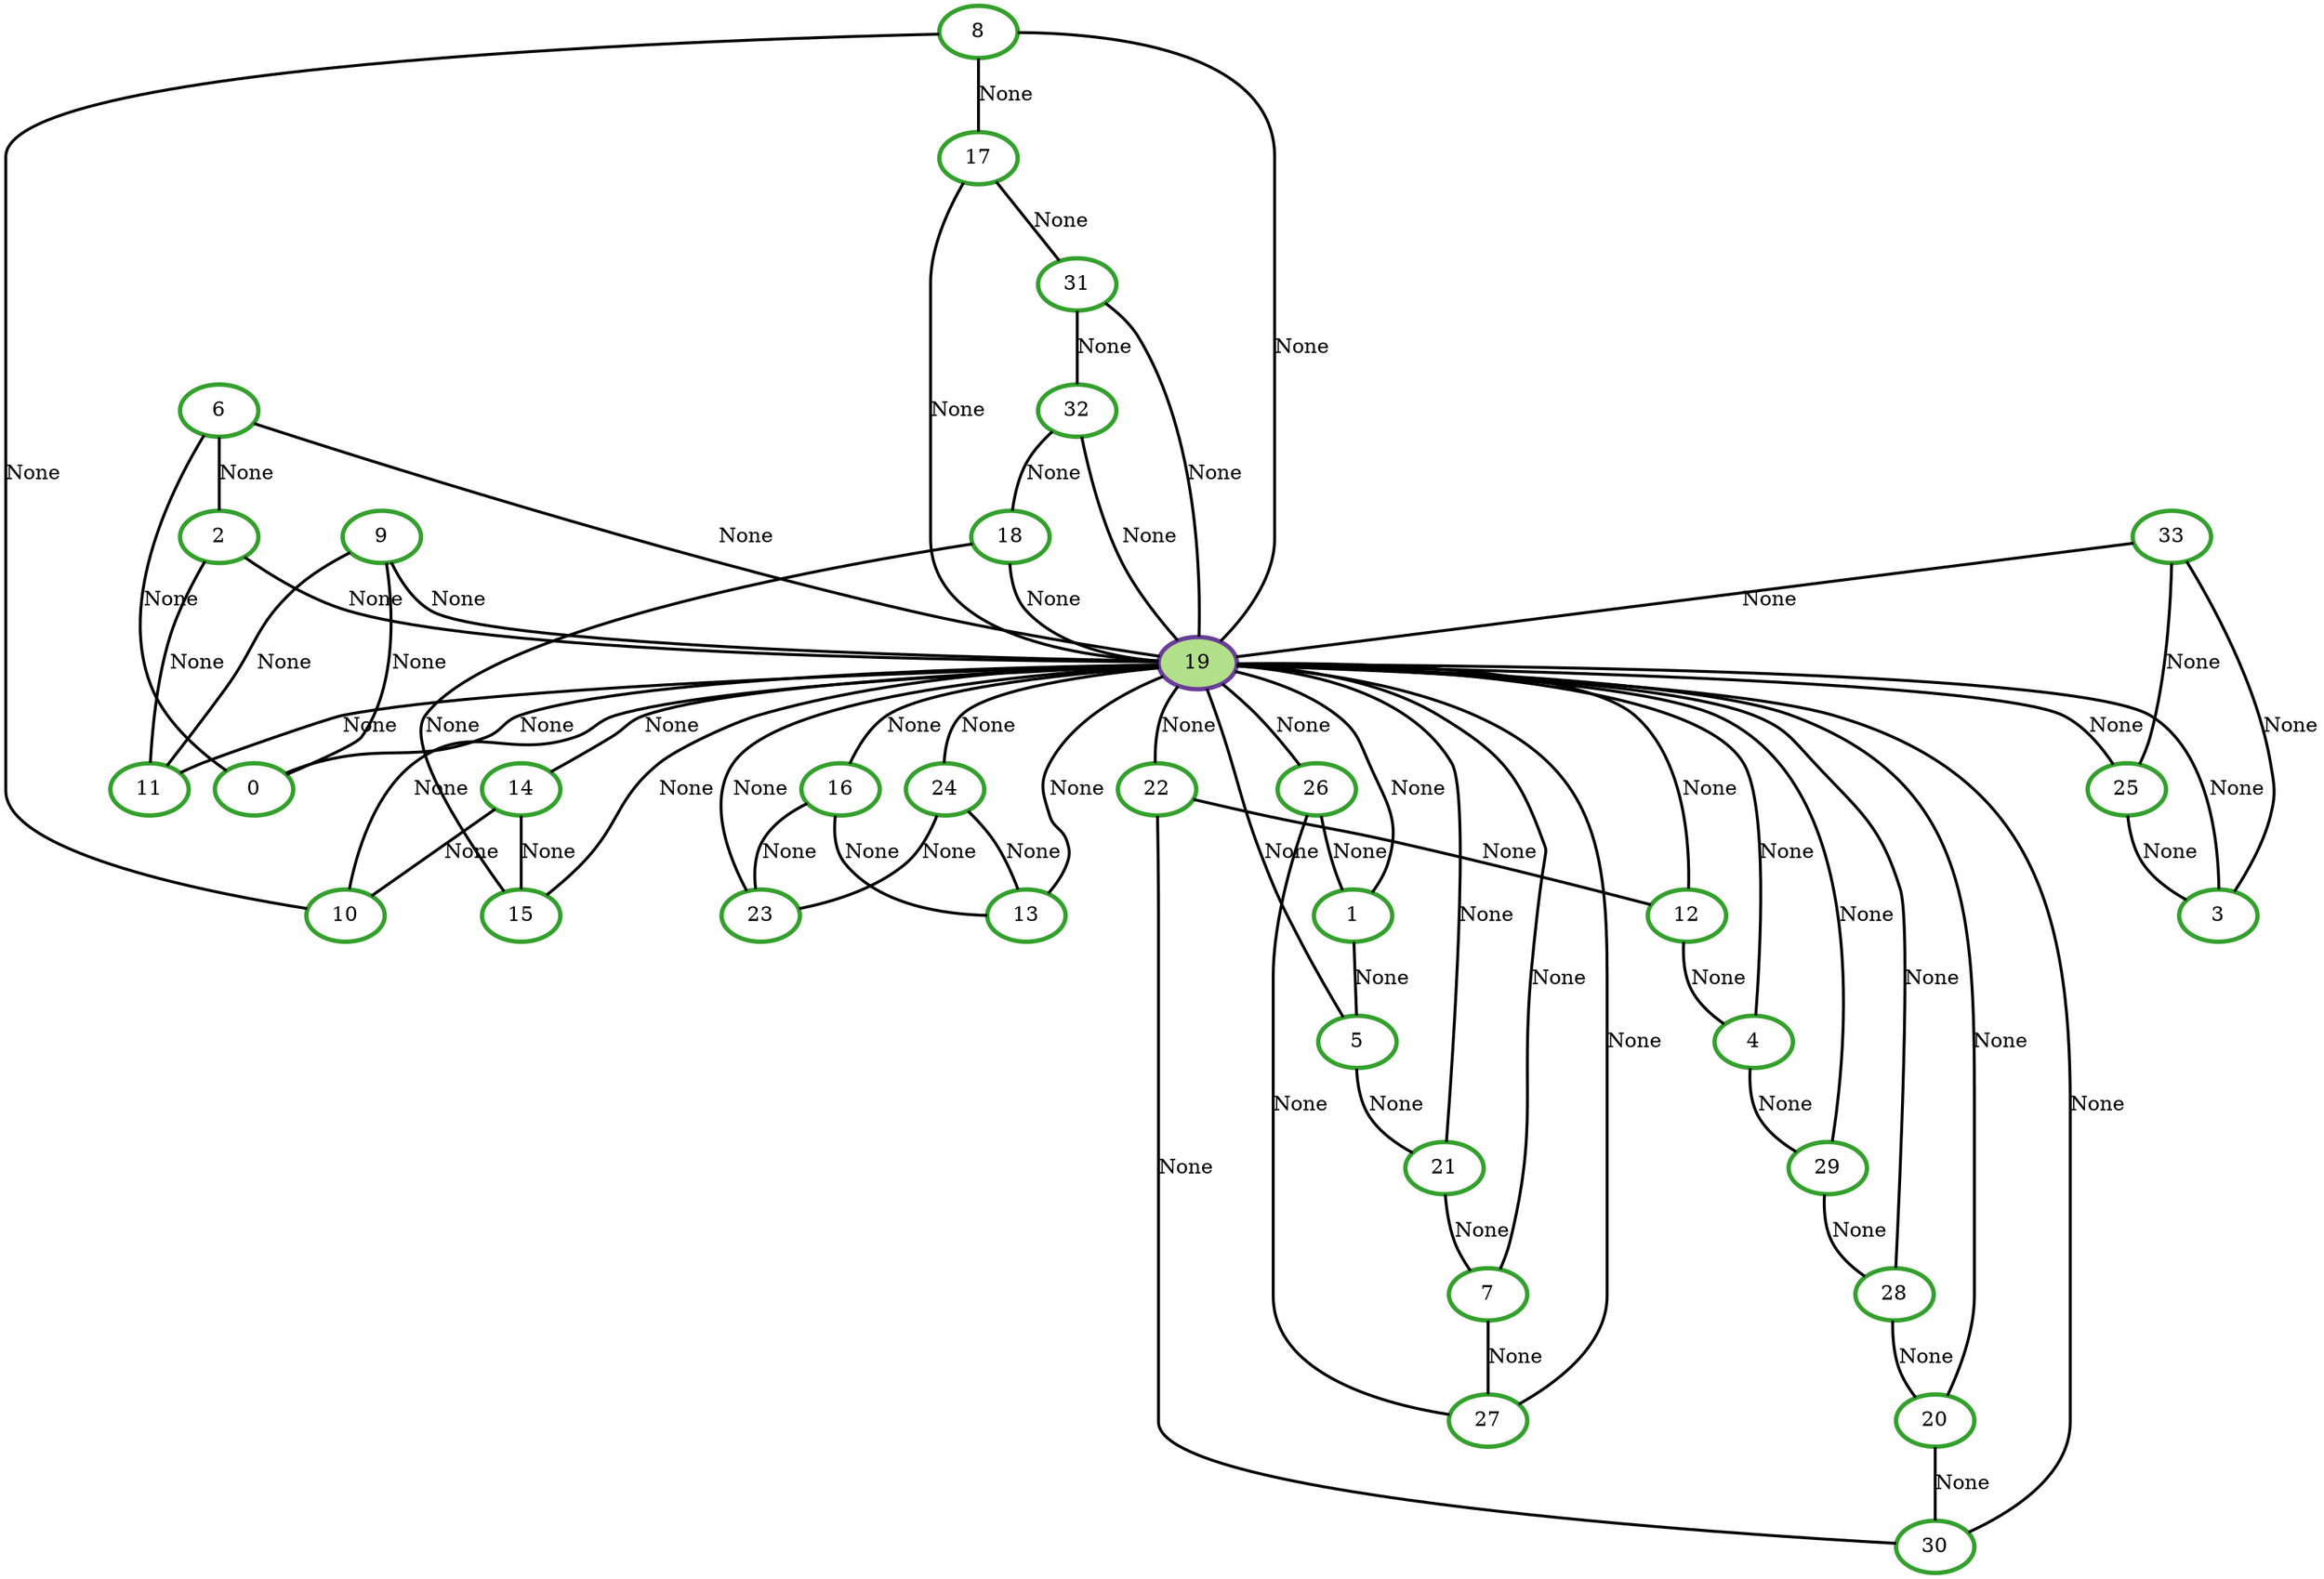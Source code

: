 graph G {
    0 [penwidth=3,label="0",color=4, colorscheme=paired12]
    1 [penwidth=3,label="1",color=4, colorscheme=paired12]
    2 [penwidth=3,label="2",color=4, colorscheme=paired12]
    3 [penwidth=3,label="3",color=4, colorscheme=paired12]
    4 [penwidth=3,label="4",color=4, colorscheme=paired12]
    5 [penwidth=3,label="5",color=4, colorscheme=paired12]
    6 [penwidth=3,label="6",color=4, colorscheme=paired12]
    7 [penwidth=3,label="7",color=4, colorscheme=paired12]
    8 [penwidth=3,label="8",color=4, colorscheme=paired12]
    9 [penwidth=3,label="9",color=4, colorscheme=paired12]
    10 [penwidth=3,label="10",color=4, colorscheme=paired12]
    11 [penwidth=3,label="11",color=4, colorscheme=paired12]
    12 [penwidth=3,label="12",color=4, colorscheme=paired12]
    13 [penwidth=3,label="13",color=4, colorscheme=paired12]
    14 [penwidth=3,label="14",color=4, colorscheme=paired12]
    15 [penwidth=3,label="15",color=4, colorscheme=paired12]
    16 [penwidth=3,label="16",color=4, colorscheme=paired12]
    17 [penwidth=3,label="17",color=4, colorscheme=paired12]
    18 [penwidth=3,label="18",color=4, colorscheme=paired12]
    19 [penwidth=3,label="19",color=10, colorscheme=paired12,style=filled,fillcolor=3]
    20 [penwidth=3,label="20",color=4, colorscheme=paired12]
    21 [penwidth=3,label="21",color=4, colorscheme=paired12]
    22 [penwidth=3,label="22",color=4, colorscheme=paired12]
    23 [penwidth=3,label="23",color=4, colorscheme=paired12]
    24 [penwidth=3,label="24",color=4, colorscheme=paired12]
    25 [penwidth=3,label="25",color=4, colorscheme=paired12]
    26 [penwidth=3,label="26",color=4, colorscheme=paired12]
    27 [penwidth=3,label="27",color=4, colorscheme=paired12]
    28 [penwidth=3,label="28",color=4, colorscheme=paired12]
    29 [penwidth=3,label="29",color=4, colorscheme=paired12]
    30 [penwidth=3,label="30",color=4, colorscheme=paired12]
    31 [penwidth=3,label="31",color=4, colorscheme=paired12]
    32 [penwidth=3,label="32",color=4, colorscheme=paired12]
    33 [penwidth=3,label="33",color=4, colorscheme=paired12]

    19--11 [penwidth=2,label="None"]
    21--7 [penwidth=2,label="None"]
    19--0 [penwidth=2,label="None"]
    19--21 [penwidth=2,label="None"]
    33--25 [penwidth=2,label="None"]
    32--19 [penwidth=2,label="None"]
    18--19 [penwidth=2,label="None"]
    19--26 [penwidth=2,label="None"]
    17--19 [penwidth=2,label="None"]
    19--14 [penwidth=2,label="None"]
    24--13 [penwidth=2,label="None"]
    12--19 [penwidth=2,label="None"]
    20--19 [penwidth=2,label="None"]
    26--27 [penwidth=2,label="None"]
    33--19 [penwidth=2,label="None"]
    7--19 [penwidth=2,label="None"]
    30--22 [penwidth=2,label="None"]
    9--19 [penwidth=2,label="None"]
    19--16 [penwidth=2,label="None"]
    20--30 [penwidth=2,label="None"]
    4--19 [penwidth=2,label="None"]
    19--25 [penwidth=2,label="None"]
    15--19 [penwidth=2,label="None"]
    1--5 [penwidth=2,label="None"]
    8--17 [penwidth=2,label="None"]
    9--11 [penwidth=2,label="None"]
    12--4 [penwidth=2,label="None"]
    19--3 [penwidth=2,label="None"]
    25--3 [penwidth=2,label="None"]
    26--1 [penwidth=2,label="None"]
    31--32 [penwidth=2,label="None"]
    28--20 [penwidth=2,label="None"]
    11--2 [penwidth=2,label="None"]
    16--13 [penwidth=2,label="None"]
    6--2 [penwidth=2,label="None"]
    18--15 [penwidth=2,label="None"]
    8--19 [penwidth=2,label="None"]
    16--23 [penwidth=2,label="None"]
    9--0 [penwidth=2,label="None"]
    2--19 [penwidth=2,label="None"]
    4--29 [penwidth=2,label="None"]
    13--19 [penwidth=2,label="None"]
    19--6 [penwidth=2,label="None"]
    19--22 [penwidth=2,label="None"]
    19--29 [penwidth=2,label="None"]
    30--19 [penwidth=2,label="None"]
    5--21 [penwidth=2,label="None"]
    19--24 [penwidth=2,label="None"]
    14--15 [penwidth=2,label="None"]
    19--1 [penwidth=2,label="None"]
    24--23 [penwidth=2,label="None"]
    19--5 [penwidth=2,label="None"]
    32--18 [penwidth=2,label="None"]
    23--19 [penwidth=2,label="None"]
    31--19 [penwidth=2,label="None"]
    19--10 [penwidth=2,label="None"]
    8--10 [penwidth=2,label="None"]
    28--19 [penwidth=2,label="None"]
    22--12 [penwidth=2,label="None"]
    6--0 [penwidth=2,label="None"]
    14--10 [penwidth=2,label="None"]
    33--3 [penwidth=2,label="None"]
    7--27 [penwidth=2,label="None"]
    27--19 [penwidth=2,label="None"]
    29--28 [penwidth=2,label="None"]
    17--31 [penwidth=2,label="None"]
}